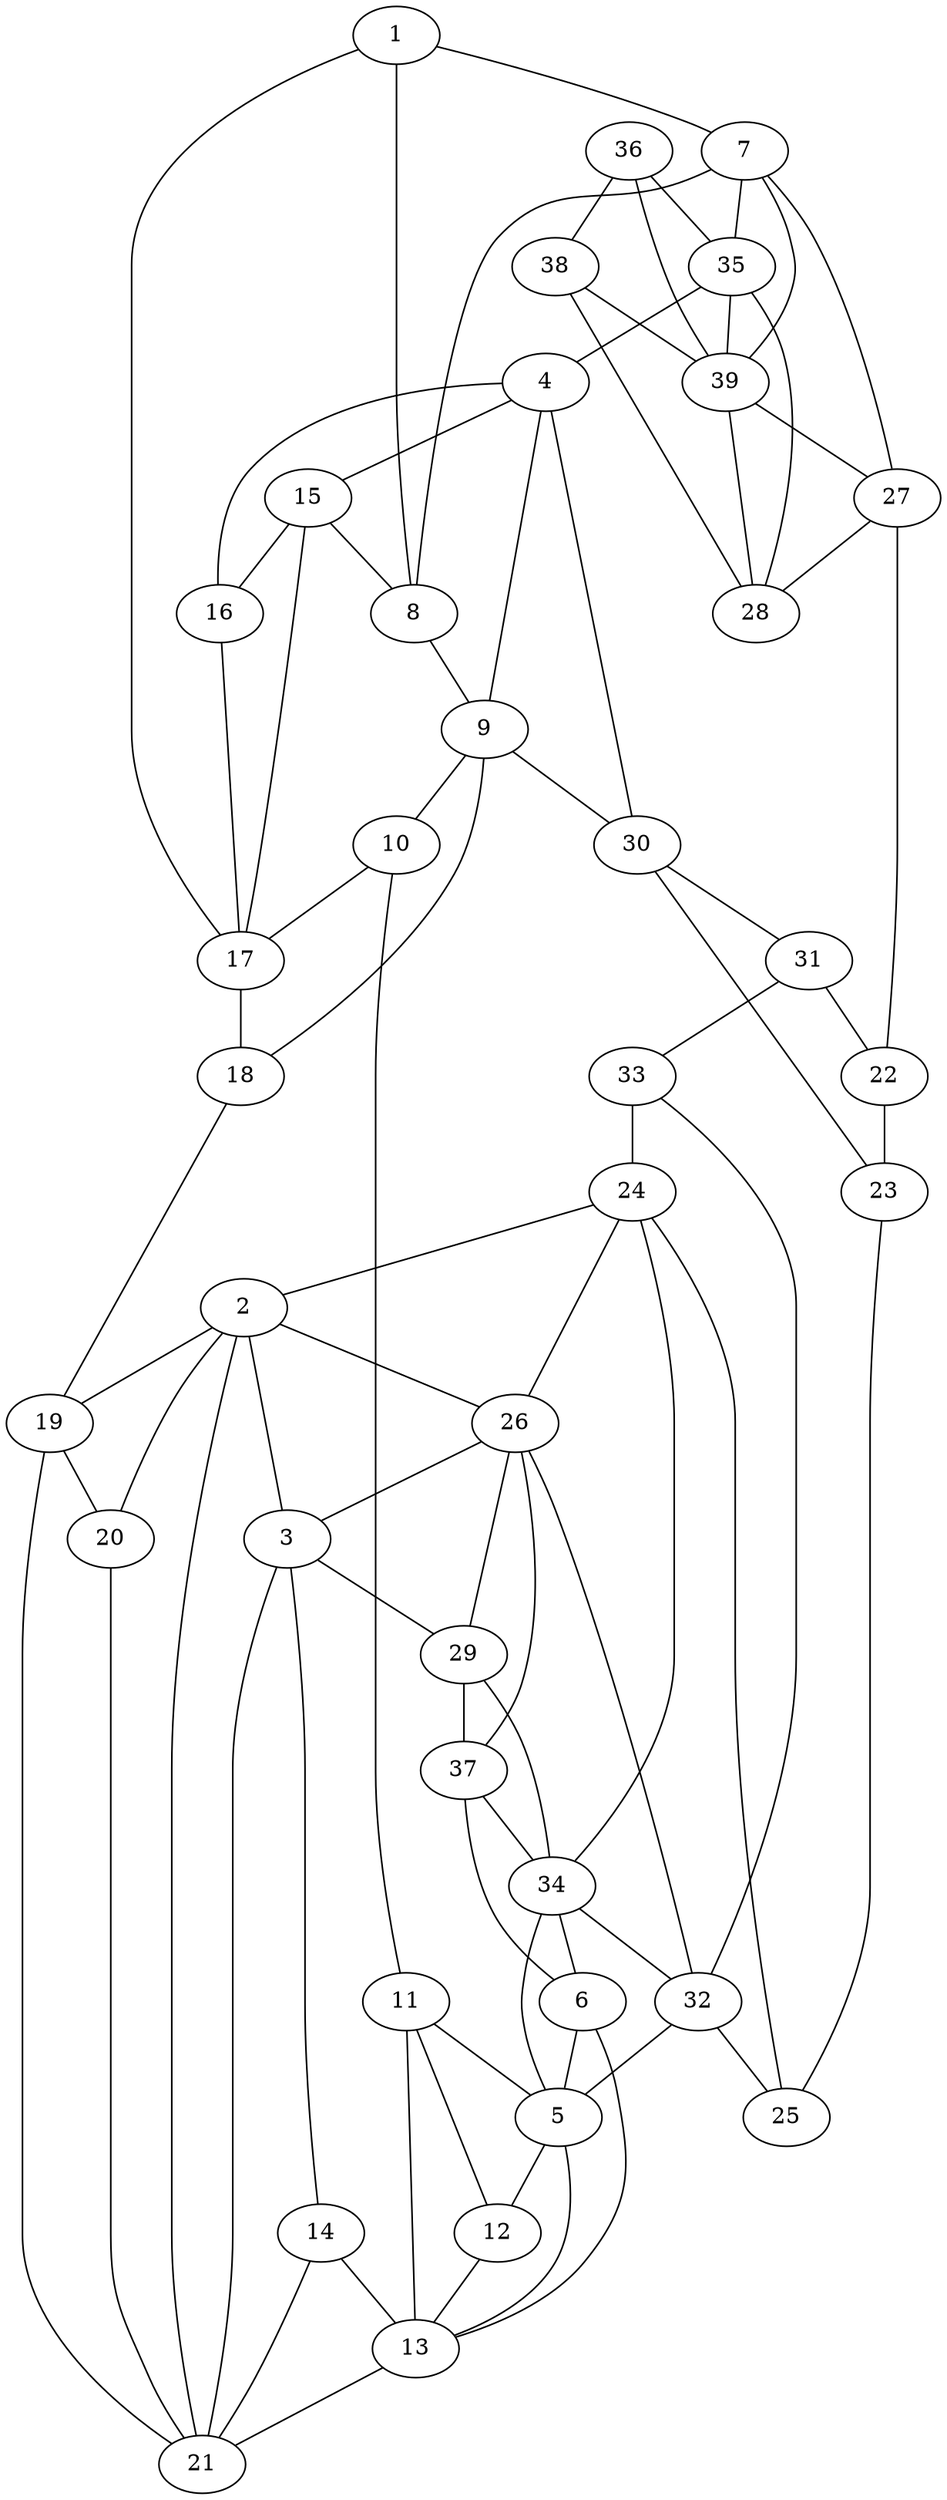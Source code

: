 graph pdb1m9f {
	1	 [aaLength=14,
		sequence=VPKTAENFRALSTG,
		type=0];
	7	 [aaLength=16,
		sequence=SPRTLNAWVKVVEEKA,
		type=0];
	1 -- 7	 [distance0="36.74809",
		frequency=1,
		type0=2];
	8	 [aaLength=10,
		sequence=EVIPMFSALS,
		type=0];
	1 -- 8	 [distance0="29.14734",
		frequency=1,
		type0=1];
	17	 [aaLength=11,
		sequence=TPQDLNTMLNT,
		type=0];
	1 -- 17	 [distance0="40.07695",
		frequency=1,
		type0=3];
	2	 [aaLength=5,
		sequence=TEWLD,
		type=0];
	19	 [aaLength=6,
		sequence=RGSDIA,
		type=0];
	2 -- 19	 [distance0="21.06494",
		frequency=1,
		type0=2];
	20	 [aaLength=11,
		sequence=TLQEQIGWMTH,
		type=0];
	2 -- 20	 [distance0="19.4968",
		frequency=1,
		type0=1];
	26	 [aaLength=5,
		sequence=VFGKV,
		type=1];
	2 -- 26	 [distance0="4.0",
		frequency=1,
		type0=4];
	3	 [aaLength=10,
		sequence=GMNIVEAMER,
		type=0];
	14	 [aaLength=3,
		sequence=MYS,
		type=0];
	3 -- 14	 [distance0="23.59795",
		frequency=1,
		type0=3];
	3 -- 2	 [distance0="21.4937",
		frequency=1,
		type0=1];
	21	 [aaLength=22,
		sequence=PVGEIYKRWIILGLNKIVRMYS,
		type=0];
	3 -- 21	 [distance0="22.94364",
		frequency=1,
		type0=2];
	29	 [aaLength=9,
		sequence=ITIADCGQL,
		type=1];
	3 -- 29	 [distance0="11.0",
		frequency=1,
		type0=4];
	4	 [aaLength=14,
		sequence=VPKTAENFRALSTG,
		type=0];
	16	 [aaLength=10,
		sequence=EVIPMFSALS,
		type=0];
	4 -- 16	 [distance0="30.62358",
		frequency=1,
		type0=1];
	9	 [aaLength=11,
		sequence=TPQDLNTMLNT,
		type=0];
	4 -- 9	 [distance0="38.56614",
		frequency=1,
		type0=2];
	15	 [aaLength=15,
		sequence=SPRTLNAWVKVVEEK,
		type=0];
	4 -- 15	 [distance0="38.69279",
		frequency=1,
		type0=3];
	30	 [aaLength=5,
		sequence=FHRII,
		type=1];
	4 -- 30	 [distance0="10.0",
		frequency=1,
		type0=4];
	5	 [aaLength=5,
		sequence=TEWLD,
		type=0];
	12	 [aaLength=11,
		sequence=TLQEQIGWMTH,
		type=0];
	5 -- 12	 [distance0="18.28323",
		frequency=1,
		type0=1];
	13	 [aaLength=19,
		sequence=PVGEIYKRWIILGLNKIVR,
		type=0];
	5 -- 13	 [distance0="20.24028",
		frequency=1,
		type0=2];
	34	 [aaLength=7,
		sequence=VFGKVKE,
		type=1];
	5 -- 34	 [distance0="4.0",
		frequency=1,
		type0=4];
	6	 [aaLength=10,
		sequence=GMNIVEAMER,
		type=0];
	6 -- 5	 [distance0="22.58947",
		frequency=1,
		type0=3];
	6 -- 13	 [distance0="18.70627",
		frequency=1,
		type0=1];
	37	 [aaLength=8,
		sequence=ITIADCGQ,
		type=1];
	6 -- 37	 [distance0="11.0",
		frequency=1,
		type0=4];
	7 -- 8	 [distance0="20.49285",
		distance1="3.0",
		frequency=2,
		type0=1,
		type1=4];
	27	 [aaLength=10,
		sequence=EPLGRVSFEL,
		type=1];
	7 -- 27	 [distance0="32.19317",
		frequency=1,
		type0=2];
	35	 [aaLength=10,
		sequence=EPLGRVSFEL,
		type=1];
	7 -- 35	 [distance0="32.19317",
		frequency=1,
		type0=3];
	8 -- 9	 [distance0="19.52612",
		distance1="3.0",
		frequency=2,
		type0=1,
		type1=4];
	10	 [aaLength=23,
		sequence=HQAAMQMLKETINEEAAEWDRLH,
		type=0];
	9 -- 10	 [distance0="17.99599",
		distance1="3.0",
		frequency=2,
		type0=1,
		type1=4];
	9 -- 30	 [distance0="30.97472",
		frequency=1,
		type0=3];
	11	 [aaLength=6,
		sequence=RGSDIA,
		type=0];
	10 -- 11	 [distance0="15.0",
		frequency=1,
		type0=4];
	10 -- 17	 [distance0="30.9436",
		frequency=1,
		type0=3];
	11 -- 5	 [distance0="21.67305",
		frequency=1,
		type0=2];
	11 -- 12	 [distance0="16.45134",
		distance1="4.0",
		frequency=2,
		type0=1,
		type1=4];
	11 -- 13	 [distance0="27.27558",
		frequency=1,
		type0=3];
	12 -- 13	 [distance0="17.73748",
		distance1="4.0",
		frequency=2,
		type0=2,
		type1=4];
	13 -- 21	 [distance0="13.87019",
		frequency=1,
		type0=1];
	14 -- 13	 [distance0="19.39189",
		frequency=1,
		type0=1];
	14 -- 21	 [distance0="22.50052",
		frequency=1,
		type0=3];
	15 -- 16	 [distance0="20.49144",
		distance1="4.0",
		frequency=2,
		type0=1,
		type1=4];
	15 -- 8	 [distance0="38.53342",
		frequency=1,
		type0=3];
	15 -- 17	 [distance0="33.60443",
		frequency=1,
		type0=2];
	16 -- 17	 [distance0="19.30193",
		distance1="3.0",
		frequency=2,
		type0=1,
		type1=4];
	18	 [aaLength=23,
		sequence=HQAAMQMLKETINEEAAEWDRLH,
		type=0];
	17 -- 18	 [distance0="17.9928",
		distance1="3.0",
		frequency=2,
		type0=1,
		type1=4];
	18 -- 9	 [distance0="31.2635",
		frequency=1,
		type0=3];
	18 -- 19	 [distance0="15.0",
		frequency=1,
		type0=4];
	19 -- 20	 [distance0="16.21174",
		distance1="4.0",
		frequency=2,
		type0=1,
		type1=4];
	19 -- 21	 [distance0="28.31284",
		frequency=1,
		type0=3];
	20 -- 21	 [distance0="17.93509",
		distance1="4.0",
		frequency=2,
		type0=2,
		type1=4];
	21 -- 2	 [distance0="22.35062",
		frequency=1,
		type0=3];
	22	 [aaLength=3,
		sequence=RII,
		type=1];
	23	 [aaLength=4,
		sequence=MCQG,
		type=1];
	22 -- 23	 [distance0="6.0",
		distance1="3.0",
		frequency=2,
		type0=2,
		type1=4];
	25	 [aaLength=4,
		sequence=ILSM,
		type=1];
	23 -- 25	 [distance0="32.0",
		frequency=1,
		type0=4];
	24	 [aaLength=4,
		sequence=FFIC,
		type=1];
	24 -- 2	 [distance0="3.0",
		frequency=1,
		type0=4];
	24 -- 25	 [distance0="15.0",
		frequency=1,
		type0=2];
	26 -- 3	 [distance0="2.0",
		frequency=1,
		type0=4];
	26 -- 24	 [distance0="16.0",
		frequency=1,
		type0=2];
	32	 [aaLength=4,
		sequence=FFIC,
		type=1];
	26 -- 32	 [distance0="16.0",
		frequency=1,
		type0=3];
	27 -- 22	 [distance0="30.0",
		frequency=1,
		type0=4];
	28	 [aaLength=8,
		sequence=TVFFDIAV,
		type=1];
	27 -- 28	 [distance0="10.0",
		frequency=1,
		type0=3];
	29 -- 26	 [distance0="28.0",
		frequency=1,
		type0=2];
	29 -- 34	 [distance0="28.0",
		frequency=1,
		type0=3];
	29 -- 37	 [distance0="0.0",
		frequency=1,
		type0=1];
	30 -- 23	 [distance0="8.0",
		frequency=1,
		type0=2];
	31	 [aaLength=4,
		sequence=MCQG,
		type=1];
	30 -- 31	 [distance0="8.0",
		distance1="3.0",
		frequency=2,
		type0=3,
		type1=4];
	31 -- 22	 [distance0="6.0",
		frequency=1,
		type0=2];
	33	 [aaLength=4,
		sequence=ILSM,
		type=1];
	31 -- 33	 [distance0="32.0",
		frequency=1,
		type0=4];
	32 -- 5	 [distance0="3.0",
		frequency=1,
		type0=4];
	32 -- 25	 [distance0="15.0",
		frequency=1,
		type0=2];
	32 -- 33	 [distance0="15.0",
		frequency=1,
		type0=3];
	33 -- 24	 [distance0="15.0",
		frequency=1,
		type0=2];
	34 -- 6	 [distance0="0.0",
		frequency=1,
		type0=5];
	34 -- 24	 [distance0="16.0",
		frequency=1,
		type0=2];
	34 -- 32	 [distance0="16.0",
		frequency=1,
		type0=3];
	35 -- 4	 [distance0="4.0",
		frequency=1,
		type0=4];
	35 -- 28	 [distance0="10.0",
		frequency=1,
		type0=3];
	39	 [aaLength=3,
		sequence=MVH,
		type=1];
	35 -- 39	 [distance0="5.0",
		frequency=1,
		type0=2];
	36	 [aaLength=8,
		sequence=TVFFDIAV,
		type=1];
	36 -- 35	 [distance0="2.0",
		frequency=1,
		type0=4];
	38	 [aaLength=3,
		sequence=IVQ,
		type=1];
	36 -- 38	 [distance0="3.0",
		frequency=1,
		type0=2];
	36 -- 39	 [distance0="5.0",
		frequency=1,
		type0=3];
	37 -- 26	 [distance0="28.0",
		frequency=1,
		type0=2];
	37 -- 34	 [distance0="28.0",
		frequency=1,
		type0=3];
	38 -- 28	 [distance0="3.0",
		frequency=1,
		type0=1];
	38 -- 39	 [distance0="8.0",
		distance1="5.0",
		frequency=2,
		type0=3,
		type1=4];
	39 -- 7	 [distance0="3.0",
		frequency=1,
		type0=4];
	39 -- 27	 [distance0="5.0",
		frequency=1,
		type0=1];
	39 -- 28	 [distance0="5.0",
		frequency=1,
		type0=2];
}
